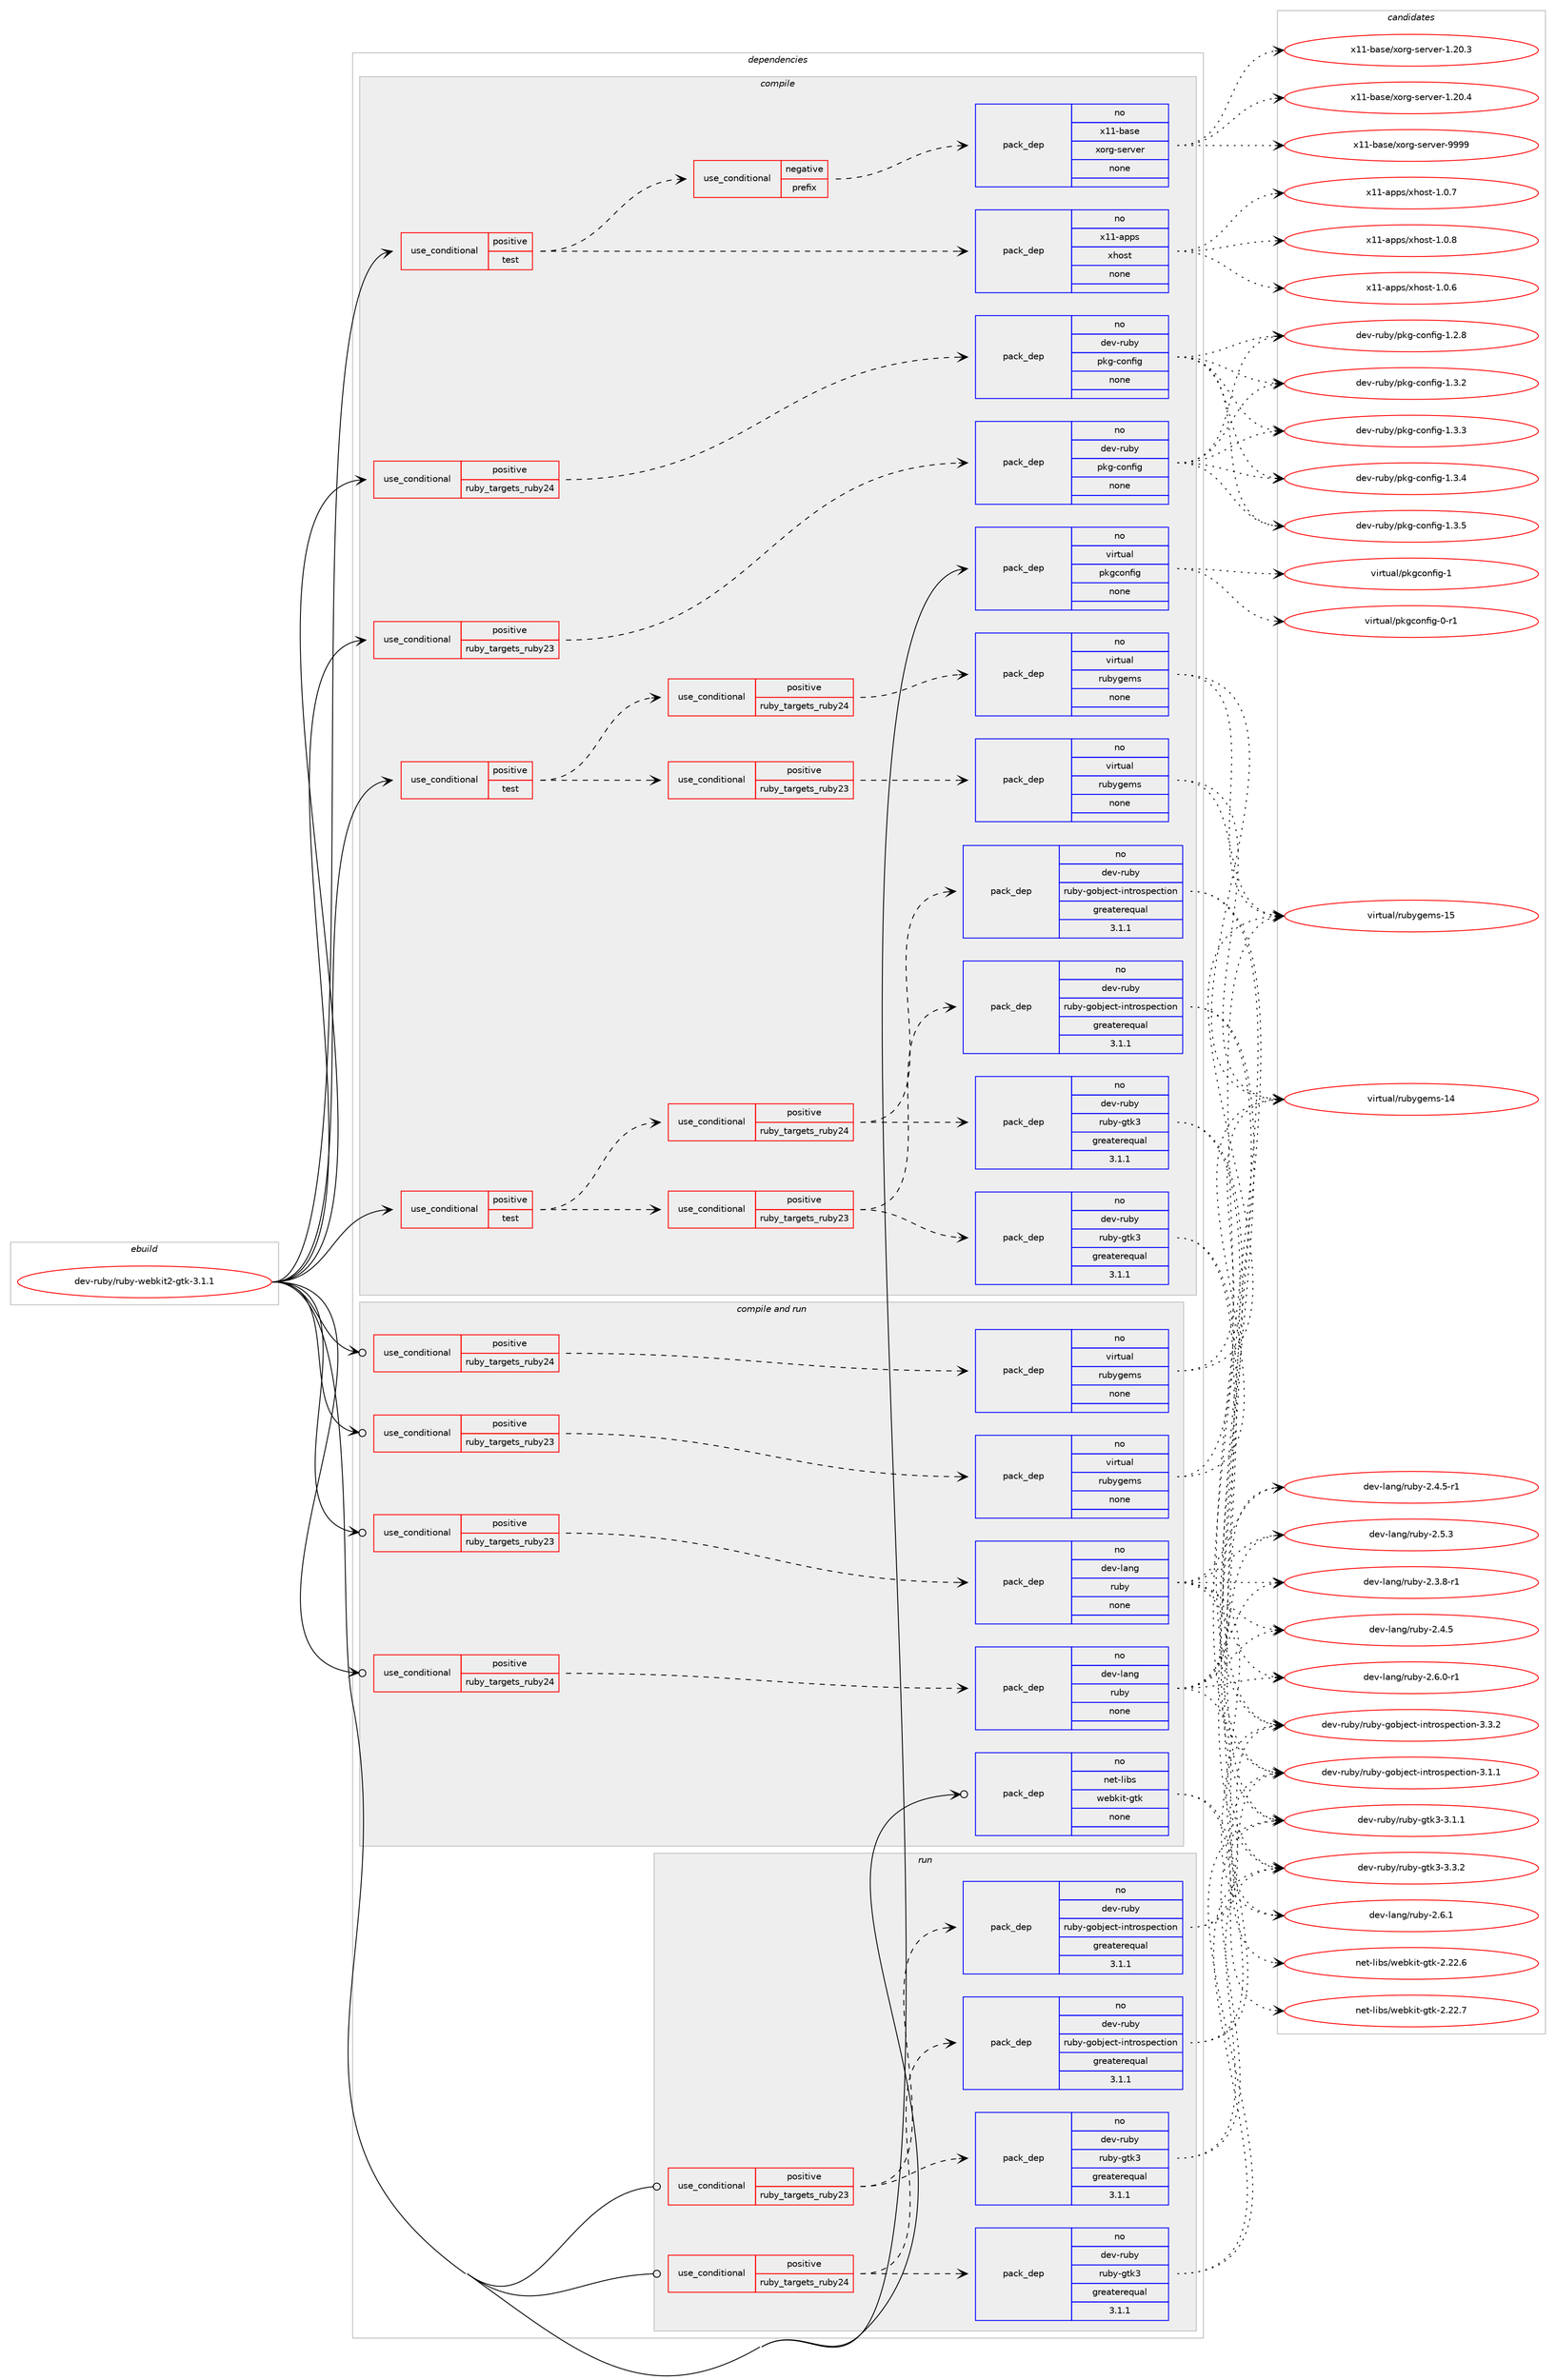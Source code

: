 digraph prolog {

# *************
# Graph options
# *************

newrank=true;
concentrate=true;
compound=true;
graph [rankdir=LR,fontname=Helvetica,fontsize=10,ranksep=1.5];#, ranksep=2.5, nodesep=0.2];
edge  [arrowhead=vee];
node  [fontname=Helvetica,fontsize=10];

# **********
# The ebuild
# **********

subgraph cluster_leftcol {
color=gray;
rank=same;
label=<<i>ebuild</i>>;
id [label="dev-ruby/ruby-webkit2-gtk-3.1.1", color=red, width=4, href="../dev-ruby/ruby-webkit2-gtk-3.1.1.svg"];
}

# ****************
# The dependencies
# ****************

subgraph cluster_midcol {
color=gray;
label=<<i>dependencies</i>>;
subgraph cluster_compile {
fillcolor="#eeeeee";
style=filled;
label=<<i>compile</i>>;
subgraph cond416274 {
dependency1525556 [label=<<TABLE BORDER="0" CELLBORDER="1" CELLSPACING="0" CELLPADDING="4"><TR><TD ROWSPAN="3" CELLPADDING="10">use_conditional</TD></TR><TR><TD>positive</TD></TR><TR><TD>ruby_targets_ruby23</TD></TR></TABLE>>, shape=none, color=red];
subgraph pack1085776 {
dependency1525557 [label=<<TABLE BORDER="0" CELLBORDER="1" CELLSPACING="0" CELLPADDING="4" WIDTH="220"><TR><TD ROWSPAN="6" CELLPADDING="30">pack_dep</TD></TR><TR><TD WIDTH="110">no</TD></TR><TR><TD>dev-ruby</TD></TR><TR><TD>pkg-config</TD></TR><TR><TD>none</TD></TR><TR><TD></TD></TR></TABLE>>, shape=none, color=blue];
}
dependency1525556:e -> dependency1525557:w [weight=20,style="dashed",arrowhead="vee"];
}
id:e -> dependency1525556:w [weight=20,style="solid",arrowhead="vee"];
subgraph cond416275 {
dependency1525558 [label=<<TABLE BORDER="0" CELLBORDER="1" CELLSPACING="0" CELLPADDING="4"><TR><TD ROWSPAN="3" CELLPADDING="10">use_conditional</TD></TR><TR><TD>positive</TD></TR><TR><TD>ruby_targets_ruby24</TD></TR></TABLE>>, shape=none, color=red];
subgraph pack1085777 {
dependency1525559 [label=<<TABLE BORDER="0" CELLBORDER="1" CELLSPACING="0" CELLPADDING="4" WIDTH="220"><TR><TD ROWSPAN="6" CELLPADDING="30">pack_dep</TD></TR><TR><TD WIDTH="110">no</TD></TR><TR><TD>dev-ruby</TD></TR><TR><TD>pkg-config</TD></TR><TR><TD>none</TD></TR><TR><TD></TD></TR></TABLE>>, shape=none, color=blue];
}
dependency1525558:e -> dependency1525559:w [weight=20,style="dashed",arrowhead="vee"];
}
id:e -> dependency1525558:w [weight=20,style="solid",arrowhead="vee"];
subgraph cond416276 {
dependency1525560 [label=<<TABLE BORDER="0" CELLBORDER="1" CELLSPACING="0" CELLPADDING="4"><TR><TD ROWSPAN="3" CELLPADDING="10">use_conditional</TD></TR><TR><TD>positive</TD></TR><TR><TD>test</TD></TR></TABLE>>, shape=none, color=red];
subgraph cond416277 {
dependency1525561 [label=<<TABLE BORDER="0" CELLBORDER="1" CELLSPACING="0" CELLPADDING="4"><TR><TD ROWSPAN="3" CELLPADDING="10">use_conditional</TD></TR><TR><TD>negative</TD></TR><TR><TD>prefix</TD></TR></TABLE>>, shape=none, color=red];
subgraph pack1085778 {
dependency1525562 [label=<<TABLE BORDER="0" CELLBORDER="1" CELLSPACING="0" CELLPADDING="4" WIDTH="220"><TR><TD ROWSPAN="6" CELLPADDING="30">pack_dep</TD></TR><TR><TD WIDTH="110">no</TD></TR><TR><TD>x11-base</TD></TR><TR><TD>xorg-server</TD></TR><TR><TD>none</TD></TR><TR><TD></TD></TR></TABLE>>, shape=none, color=blue];
}
dependency1525561:e -> dependency1525562:w [weight=20,style="dashed",arrowhead="vee"];
}
dependency1525560:e -> dependency1525561:w [weight=20,style="dashed",arrowhead="vee"];
subgraph pack1085779 {
dependency1525563 [label=<<TABLE BORDER="0" CELLBORDER="1" CELLSPACING="0" CELLPADDING="4" WIDTH="220"><TR><TD ROWSPAN="6" CELLPADDING="30">pack_dep</TD></TR><TR><TD WIDTH="110">no</TD></TR><TR><TD>x11-apps</TD></TR><TR><TD>xhost</TD></TR><TR><TD>none</TD></TR><TR><TD></TD></TR></TABLE>>, shape=none, color=blue];
}
dependency1525560:e -> dependency1525563:w [weight=20,style="dashed",arrowhead="vee"];
}
id:e -> dependency1525560:w [weight=20,style="solid",arrowhead="vee"];
subgraph cond416278 {
dependency1525564 [label=<<TABLE BORDER="0" CELLBORDER="1" CELLSPACING="0" CELLPADDING="4"><TR><TD ROWSPAN="3" CELLPADDING="10">use_conditional</TD></TR><TR><TD>positive</TD></TR><TR><TD>test</TD></TR></TABLE>>, shape=none, color=red];
subgraph cond416279 {
dependency1525565 [label=<<TABLE BORDER="0" CELLBORDER="1" CELLSPACING="0" CELLPADDING="4"><TR><TD ROWSPAN="3" CELLPADDING="10">use_conditional</TD></TR><TR><TD>positive</TD></TR><TR><TD>ruby_targets_ruby23</TD></TR></TABLE>>, shape=none, color=red];
subgraph pack1085780 {
dependency1525566 [label=<<TABLE BORDER="0" CELLBORDER="1" CELLSPACING="0" CELLPADDING="4" WIDTH="220"><TR><TD ROWSPAN="6" CELLPADDING="30">pack_dep</TD></TR><TR><TD WIDTH="110">no</TD></TR><TR><TD>dev-ruby</TD></TR><TR><TD>ruby-gobject-introspection</TD></TR><TR><TD>greaterequal</TD></TR><TR><TD>3.1.1</TD></TR></TABLE>>, shape=none, color=blue];
}
dependency1525565:e -> dependency1525566:w [weight=20,style="dashed",arrowhead="vee"];
subgraph pack1085781 {
dependency1525567 [label=<<TABLE BORDER="0" CELLBORDER="1" CELLSPACING="0" CELLPADDING="4" WIDTH="220"><TR><TD ROWSPAN="6" CELLPADDING="30">pack_dep</TD></TR><TR><TD WIDTH="110">no</TD></TR><TR><TD>dev-ruby</TD></TR><TR><TD>ruby-gtk3</TD></TR><TR><TD>greaterequal</TD></TR><TR><TD>3.1.1</TD></TR></TABLE>>, shape=none, color=blue];
}
dependency1525565:e -> dependency1525567:w [weight=20,style="dashed",arrowhead="vee"];
}
dependency1525564:e -> dependency1525565:w [weight=20,style="dashed",arrowhead="vee"];
subgraph cond416280 {
dependency1525568 [label=<<TABLE BORDER="0" CELLBORDER="1" CELLSPACING="0" CELLPADDING="4"><TR><TD ROWSPAN="3" CELLPADDING="10">use_conditional</TD></TR><TR><TD>positive</TD></TR><TR><TD>ruby_targets_ruby24</TD></TR></TABLE>>, shape=none, color=red];
subgraph pack1085782 {
dependency1525569 [label=<<TABLE BORDER="0" CELLBORDER="1" CELLSPACING="0" CELLPADDING="4" WIDTH="220"><TR><TD ROWSPAN="6" CELLPADDING="30">pack_dep</TD></TR><TR><TD WIDTH="110">no</TD></TR><TR><TD>dev-ruby</TD></TR><TR><TD>ruby-gobject-introspection</TD></TR><TR><TD>greaterequal</TD></TR><TR><TD>3.1.1</TD></TR></TABLE>>, shape=none, color=blue];
}
dependency1525568:e -> dependency1525569:w [weight=20,style="dashed",arrowhead="vee"];
subgraph pack1085783 {
dependency1525570 [label=<<TABLE BORDER="0" CELLBORDER="1" CELLSPACING="0" CELLPADDING="4" WIDTH="220"><TR><TD ROWSPAN="6" CELLPADDING="30">pack_dep</TD></TR><TR><TD WIDTH="110">no</TD></TR><TR><TD>dev-ruby</TD></TR><TR><TD>ruby-gtk3</TD></TR><TR><TD>greaterequal</TD></TR><TR><TD>3.1.1</TD></TR></TABLE>>, shape=none, color=blue];
}
dependency1525568:e -> dependency1525570:w [weight=20,style="dashed",arrowhead="vee"];
}
dependency1525564:e -> dependency1525568:w [weight=20,style="dashed",arrowhead="vee"];
}
id:e -> dependency1525564:w [weight=20,style="solid",arrowhead="vee"];
subgraph cond416281 {
dependency1525571 [label=<<TABLE BORDER="0" CELLBORDER="1" CELLSPACING="0" CELLPADDING="4"><TR><TD ROWSPAN="3" CELLPADDING="10">use_conditional</TD></TR><TR><TD>positive</TD></TR><TR><TD>test</TD></TR></TABLE>>, shape=none, color=red];
subgraph cond416282 {
dependency1525572 [label=<<TABLE BORDER="0" CELLBORDER="1" CELLSPACING="0" CELLPADDING="4"><TR><TD ROWSPAN="3" CELLPADDING="10">use_conditional</TD></TR><TR><TD>positive</TD></TR><TR><TD>ruby_targets_ruby23</TD></TR></TABLE>>, shape=none, color=red];
subgraph pack1085784 {
dependency1525573 [label=<<TABLE BORDER="0" CELLBORDER="1" CELLSPACING="0" CELLPADDING="4" WIDTH="220"><TR><TD ROWSPAN="6" CELLPADDING="30">pack_dep</TD></TR><TR><TD WIDTH="110">no</TD></TR><TR><TD>virtual</TD></TR><TR><TD>rubygems</TD></TR><TR><TD>none</TD></TR><TR><TD></TD></TR></TABLE>>, shape=none, color=blue];
}
dependency1525572:e -> dependency1525573:w [weight=20,style="dashed",arrowhead="vee"];
}
dependency1525571:e -> dependency1525572:w [weight=20,style="dashed",arrowhead="vee"];
subgraph cond416283 {
dependency1525574 [label=<<TABLE BORDER="0" CELLBORDER="1" CELLSPACING="0" CELLPADDING="4"><TR><TD ROWSPAN="3" CELLPADDING="10">use_conditional</TD></TR><TR><TD>positive</TD></TR><TR><TD>ruby_targets_ruby24</TD></TR></TABLE>>, shape=none, color=red];
subgraph pack1085785 {
dependency1525575 [label=<<TABLE BORDER="0" CELLBORDER="1" CELLSPACING="0" CELLPADDING="4" WIDTH="220"><TR><TD ROWSPAN="6" CELLPADDING="30">pack_dep</TD></TR><TR><TD WIDTH="110">no</TD></TR><TR><TD>virtual</TD></TR><TR><TD>rubygems</TD></TR><TR><TD>none</TD></TR><TR><TD></TD></TR></TABLE>>, shape=none, color=blue];
}
dependency1525574:e -> dependency1525575:w [weight=20,style="dashed",arrowhead="vee"];
}
dependency1525571:e -> dependency1525574:w [weight=20,style="dashed",arrowhead="vee"];
}
id:e -> dependency1525571:w [weight=20,style="solid",arrowhead="vee"];
subgraph pack1085786 {
dependency1525576 [label=<<TABLE BORDER="0" CELLBORDER="1" CELLSPACING="0" CELLPADDING="4" WIDTH="220"><TR><TD ROWSPAN="6" CELLPADDING="30">pack_dep</TD></TR><TR><TD WIDTH="110">no</TD></TR><TR><TD>virtual</TD></TR><TR><TD>pkgconfig</TD></TR><TR><TD>none</TD></TR><TR><TD></TD></TR></TABLE>>, shape=none, color=blue];
}
id:e -> dependency1525576:w [weight=20,style="solid",arrowhead="vee"];
}
subgraph cluster_compileandrun {
fillcolor="#eeeeee";
style=filled;
label=<<i>compile and run</i>>;
subgraph cond416284 {
dependency1525577 [label=<<TABLE BORDER="0" CELLBORDER="1" CELLSPACING="0" CELLPADDING="4"><TR><TD ROWSPAN="3" CELLPADDING="10">use_conditional</TD></TR><TR><TD>positive</TD></TR><TR><TD>ruby_targets_ruby23</TD></TR></TABLE>>, shape=none, color=red];
subgraph pack1085787 {
dependency1525578 [label=<<TABLE BORDER="0" CELLBORDER="1" CELLSPACING="0" CELLPADDING="4" WIDTH="220"><TR><TD ROWSPAN="6" CELLPADDING="30">pack_dep</TD></TR><TR><TD WIDTH="110">no</TD></TR><TR><TD>dev-lang</TD></TR><TR><TD>ruby</TD></TR><TR><TD>none</TD></TR><TR><TD></TD></TR></TABLE>>, shape=none, color=blue];
}
dependency1525577:e -> dependency1525578:w [weight=20,style="dashed",arrowhead="vee"];
}
id:e -> dependency1525577:w [weight=20,style="solid",arrowhead="odotvee"];
subgraph cond416285 {
dependency1525579 [label=<<TABLE BORDER="0" CELLBORDER="1" CELLSPACING="0" CELLPADDING="4"><TR><TD ROWSPAN="3" CELLPADDING="10">use_conditional</TD></TR><TR><TD>positive</TD></TR><TR><TD>ruby_targets_ruby23</TD></TR></TABLE>>, shape=none, color=red];
subgraph pack1085788 {
dependency1525580 [label=<<TABLE BORDER="0" CELLBORDER="1" CELLSPACING="0" CELLPADDING="4" WIDTH="220"><TR><TD ROWSPAN="6" CELLPADDING="30">pack_dep</TD></TR><TR><TD WIDTH="110">no</TD></TR><TR><TD>virtual</TD></TR><TR><TD>rubygems</TD></TR><TR><TD>none</TD></TR><TR><TD></TD></TR></TABLE>>, shape=none, color=blue];
}
dependency1525579:e -> dependency1525580:w [weight=20,style="dashed",arrowhead="vee"];
}
id:e -> dependency1525579:w [weight=20,style="solid",arrowhead="odotvee"];
subgraph cond416286 {
dependency1525581 [label=<<TABLE BORDER="0" CELLBORDER="1" CELLSPACING="0" CELLPADDING="4"><TR><TD ROWSPAN="3" CELLPADDING="10">use_conditional</TD></TR><TR><TD>positive</TD></TR><TR><TD>ruby_targets_ruby24</TD></TR></TABLE>>, shape=none, color=red];
subgraph pack1085789 {
dependency1525582 [label=<<TABLE BORDER="0" CELLBORDER="1" CELLSPACING="0" CELLPADDING="4" WIDTH="220"><TR><TD ROWSPAN="6" CELLPADDING="30">pack_dep</TD></TR><TR><TD WIDTH="110">no</TD></TR><TR><TD>dev-lang</TD></TR><TR><TD>ruby</TD></TR><TR><TD>none</TD></TR><TR><TD></TD></TR></TABLE>>, shape=none, color=blue];
}
dependency1525581:e -> dependency1525582:w [weight=20,style="dashed",arrowhead="vee"];
}
id:e -> dependency1525581:w [weight=20,style="solid",arrowhead="odotvee"];
subgraph cond416287 {
dependency1525583 [label=<<TABLE BORDER="0" CELLBORDER="1" CELLSPACING="0" CELLPADDING="4"><TR><TD ROWSPAN="3" CELLPADDING="10">use_conditional</TD></TR><TR><TD>positive</TD></TR><TR><TD>ruby_targets_ruby24</TD></TR></TABLE>>, shape=none, color=red];
subgraph pack1085790 {
dependency1525584 [label=<<TABLE BORDER="0" CELLBORDER="1" CELLSPACING="0" CELLPADDING="4" WIDTH="220"><TR><TD ROWSPAN="6" CELLPADDING="30">pack_dep</TD></TR><TR><TD WIDTH="110">no</TD></TR><TR><TD>virtual</TD></TR><TR><TD>rubygems</TD></TR><TR><TD>none</TD></TR><TR><TD></TD></TR></TABLE>>, shape=none, color=blue];
}
dependency1525583:e -> dependency1525584:w [weight=20,style="dashed",arrowhead="vee"];
}
id:e -> dependency1525583:w [weight=20,style="solid",arrowhead="odotvee"];
subgraph pack1085791 {
dependency1525585 [label=<<TABLE BORDER="0" CELLBORDER="1" CELLSPACING="0" CELLPADDING="4" WIDTH="220"><TR><TD ROWSPAN="6" CELLPADDING="30">pack_dep</TD></TR><TR><TD WIDTH="110">no</TD></TR><TR><TD>net-libs</TD></TR><TR><TD>webkit-gtk</TD></TR><TR><TD>none</TD></TR><TR><TD></TD></TR></TABLE>>, shape=none, color=blue];
}
id:e -> dependency1525585:w [weight=20,style="solid",arrowhead="odotvee"];
}
subgraph cluster_run {
fillcolor="#eeeeee";
style=filled;
label=<<i>run</i>>;
subgraph cond416288 {
dependency1525586 [label=<<TABLE BORDER="0" CELLBORDER="1" CELLSPACING="0" CELLPADDING="4"><TR><TD ROWSPAN="3" CELLPADDING="10">use_conditional</TD></TR><TR><TD>positive</TD></TR><TR><TD>ruby_targets_ruby23</TD></TR></TABLE>>, shape=none, color=red];
subgraph pack1085792 {
dependency1525587 [label=<<TABLE BORDER="0" CELLBORDER="1" CELLSPACING="0" CELLPADDING="4" WIDTH="220"><TR><TD ROWSPAN="6" CELLPADDING="30">pack_dep</TD></TR><TR><TD WIDTH="110">no</TD></TR><TR><TD>dev-ruby</TD></TR><TR><TD>ruby-gobject-introspection</TD></TR><TR><TD>greaterequal</TD></TR><TR><TD>3.1.1</TD></TR></TABLE>>, shape=none, color=blue];
}
dependency1525586:e -> dependency1525587:w [weight=20,style="dashed",arrowhead="vee"];
subgraph pack1085793 {
dependency1525588 [label=<<TABLE BORDER="0" CELLBORDER="1" CELLSPACING="0" CELLPADDING="4" WIDTH="220"><TR><TD ROWSPAN="6" CELLPADDING="30">pack_dep</TD></TR><TR><TD WIDTH="110">no</TD></TR><TR><TD>dev-ruby</TD></TR><TR><TD>ruby-gtk3</TD></TR><TR><TD>greaterequal</TD></TR><TR><TD>3.1.1</TD></TR></TABLE>>, shape=none, color=blue];
}
dependency1525586:e -> dependency1525588:w [weight=20,style="dashed",arrowhead="vee"];
}
id:e -> dependency1525586:w [weight=20,style="solid",arrowhead="odot"];
subgraph cond416289 {
dependency1525589 [label=<<TABLE BORDER="0" CELLBORDER="1" CELLSPACING="0" CELLPADDING="4"><TR><TD ROWSPAN="3" CELLPADDING="10">use_conditional</TD></TR><TR><TD>positive</TD></TR><TR><TD>ruby_targets_ruby24</TD></TR></TABLE>>, shape=none, color=red];
subgraph pack1085794 {
dependency1525590 [label=<<TABLE BORDER="0" CELLBORDER="1" CELLSPACING="0" CELLPADDING="4" WIDTH="220"><TR><TD ROWSPAN="6" CELLPADDING="30">pack_dep</TD></TR><TR><TD WIDTH="110">no</TD></TR><TR><TD>dev-ruby</TD></TR><TR><TD>ruby-gobject-introspection</TD></TR><TR><TD>greaterequal</TD></TR><TR><TD>3.1.1</TD></TR></TABLE>>, shape=none, color=blue];
}
dependency1525589:e -> dependency1525590:w [weight=20,style="dashed",arrowhead="vee"];
subgraph pack1085795 {
dependency1525591 [label=<<TABLE BORDER="0" CELLBORDER="1" CELLSPACING="0" CELLPADDING="4" WIDTH="220"><TR><TD ROWSPAN="6" CELLPADDING="30">pack_dep</TD></TR><TR><TD WIDTH="110">no</TD></TR><TR><TD>dev-ruby</TD></TR><TR><TD>ruby-gtk3</TD></TR><TR><TD>greaterequal</TD></TR><TR><TD>3.1.1</TD></TR></TABLE>>, shape=none, color=blue];
}
dependency1525589:e -> dependency1525591:w [weight=20,style="dashed",arrowhead="vee"];
}
id:e -> dependency1525589:w [weight=20,style="solid",arrowhead="odot"];
}
}

# **************
# The candidates
# **************

subgraph cluster_choices {
rank=same;
color=gray;
label=<<i>candidates</i>>;

subgraph choice1085776 {
color=black;
nodesep=1;
choice1001011184511411798121471121071034599111110102105103454946504656 [label="dev-ruby/pkg-config-1.2.8", color=red, width=4,href="../dev-ruby/pkg-config-1.2.8.svg"];
choice1001011184511411798121471121071034599111110102105103454946514650 [label="dev-ruby/pkg-config-1.3.2", color=red, width=4,href="../dev-ruby/pkg-config-1.3.2.svg"];
choice1001011184511411798121471121071034599111110102105103454946514651 [label="dev-ruby/pkg-config-1.3.3", color=red, width=4,href="../dev-ruby/pkg-config-1.3.3.svg"];
choice1001011184511411798121471121071034599111110102105103454946514652 [label="dev-ruby/pkg-config-1.3.4", color=red, width=4,href="../dev-ruby/pkg-config-1.3.4.svg"];
choice1001011184511411798121471121071034599111110102105103454946514653 [label="dev-ruby/pkg-config-1.3.5", color=red, width=4,href="../dev-ruby/pkg-config-1.3.5.svg"];
dependency1525557:e -> choice1001011184511411798121471121071034599111110102105103454946504656:w [style=dotted,weight="100"];
dependency1525557:e -> choice1001011184511411798121471121071034599111110102105103454946514650:w [style=dotted,weight="100"];
dependency1525557:e -> choice1001011184511411798121471121071034599111110102105103454946514651:w [style=dotted,weight="100"];
dependency1525557:e -> choice1001011184511411798121471121071034599111110102105103454946514652:w [style=dotted,weight="100"];
dependency1525557:e -> choice1001011184511411798121471121071034599111110102105103454946514653:w [style=dotted,weight="100"];
}
subgraph choice1085777 {
color=black;
nodesep=1;
choice1001011184511411798121471121071034599111110102105103454946504656 [label="dev-ruby/pkg-config-1.2.8", color=red, width=4,href="../dev-ruby/pkg-config-1.2.8.svg"];
choice1001011184511411798121471121071034599111110102105103454946514650 [label="dev-ruby/pkg-config-1.3.2", color=red, width=4,href="../dev-ruby/pkg-config-1.3.2.svg"];
choice1001011184511411798121471121071034599111110102105103454946514651 [label="dev-ruby/pkg-config-1.3.3", color=red, width=4,href="../dev-ruby/pkg-config-1.3.3.svg"];
choice1001011184511411798121471121071034599111110102105103454946514652 [label="dev-ruby/pkg-config-1.3.4", color=red, width=4,href="../dev-ruby/pkg-config-1.3.4.svg"];
choice1001011184511411798121471121071034599111110102105103454946514653 [label="dev-ruby/pkg-config-1.3.5", color=red, width=4,href="../dev-ruby/pkg-config-1.3.5.svg"];
dependency1525559:e -> choice1001011184511411798121471121071034599111110102105103454946504656:w [style=dotted,weight="100"];
dependency1525559:e -> choice1001011184511411798121471121071034599111110102105103454946514650:w [style=dotted,weight="100"];
dependency1525559:e -> choice1001011184511411798121471121071034599111110102105103454946514651:w [style=dotted,weight="100"];
dependency1525559:e -> choice1001011184511411798121471121071034599111110102105103454946514652:w [style=dotted,weight="100"];
dependency1525559:e -> choice1001011184511411798121471121071034599111110102105103454946514653:w [style=dotted,weight="100"];
}
subgraph choice1085778 {
color=black;
nodesep=1;
choice1204949459897115101471201111141034511510111411810111445494650484651 [label="x11-base/xorg-server-1.20.3", color=red, width=4,href="../x11-base/xorg-server-1.20.3.svg"];
choice1204949459897115101471201111141034511510111411810111445494650484652 [label="x11-base/xorg-server-1.20.4", color=red, width=4,href="../x11-base/xorg-server-1.20.4.svg"];
choice120494945989711510147120111114103451151011141181011144557575757 [label="x11-base/xorg-server-9999", color=red, width=4,href="../x11-base/xorg-server-9999.svg"];
dependency1525562:e -> choice1204949459897115101471201111141034511510111411810111445494650484651:w [style=dotted,weight="100"];
dependency1525562:e -> choice1204949459897115101471201111141034511510111411810111445494650484652:w [style=dotted,weight="100"];
dependency1525562:e -> choice120494945989711510147120111114103451151011141181011144557575757:w [style=dotted,weight="100"];
}
subgraph choice1085779 {
color=black;
nodesep=1;
choice1204949459711211211547120104111115116454946484654 [label="x11-apps/xhost-1.0.6", color=red, width=4,href="../x11-apps/xhost-1.0.6.svg"];
choice1204949459711211211547120104111115116454946484655 [label="x11-apps/xhost-1.0.7", color=red, width=4,href="../x11-apps/xhost-1.0.7.svg"];
choice1204949459711211211547120104111115116454946484656 [label="x11-apps/xhost-1.0.8", color=red, width=4,href="../x11-apps/xhost-1.0.8.svg"];
dependency1525563:e -> choice1204949459711211211547120104111115116454946484654:w [style=dotted,weight="100"];
dependency1525563:e -> choice1204949459711211211547120104111115116454946484655:w [style=dotted,weight="100"];
dependency1525563:e -> choice1204949459711211211547120104111115116454946484656:w [style=dotted,weight="100"];
}
subgraph choice1085780 {
color=black;
nodesep=1;
choice100101118451141179812147114117981214510311198106101991164510511011611411111511210199116105111110455146494649 [label="dev-ruby/ruby-gobject-introspection-3.1.1", color=red, width=4,href="../dev-ruby/ruby-gobject-introspection-3.1.1.svg"];
choice100101118451141179812147114117981214510311198106101991164510511011611411111511210199116105111110455146514650 [label="dev-ruby/ruby-gobject-introspection-3.3.2", color=red, width=4,href="../dev-ruby/ruby-gobject-introspection-3.3.2.svg"];
dependency1525566:e -> choice100101118451141179812147114117981214510311198106101991164510511011611411111511210199116105111110455146494649:w [style=dotted,weight="100"];
dependency1525566:e -> choice100101118451141179812147114117981214510311198106101991164510511011611411111511210199116105111110455146514650:w [style=dotted,weight="100"];
}
subgraph choice1085781 {
color=black;
nodesep=1;
choice100101118451141179812147114117981214510311610751455146494649 [label="dev-ruby/ruby-gtk3-3.1.1", color=red, width=4,href="../dev-ruby/ruby-gtk3-3.1.1.svg"];
choice100101118451141179812147114117981214510311610751455146514650 [label="dev-ruby/ruby-gtk3-3.3.2", color=red, width=4,href="../dev-ruby/ruby-gtk3-3.3.2.svg"];
dependency1525567:e -> choice100101118451141179812147114117981214510311610751455146494649:w [style=dotted,weight="100"];
dependency1525567:e -> choice100101118451141179812147114117981214510311610751455146514650:w [style=dotted,weight="100"];
}
subgraph choice1085782 {
color=black;
nodesep=1;
choice100101118451141179812147114117981214510311198106101991164510511011611411111511210199116105111110455146494649 [label="dev-ruby/ruby-gobject-introspection-3.1.1", color=red, width=4,href="../dev-ruby/ruby-gobject-introspection-3.1.1.svg"];
choice100101118451141179812147114117981214510311198106101991164510511011611411111511210199116105111110455146514650 [label="dev-ruby/ruby-gobject-introspection-3.3.2", color=red, width=4,href="../dev-ruby/ruby-gobject-introspection-3.3.2.svg"];
dependency1525569:e -> choice100101118451141179812147114117981214510311198106101991164510511011611411111511210199116105111110455146494649:w [style=dotted,weight="100"];
dependency1525569:e -> choice100101118451141179812147114117981214510311198106101991164510511011611411111511210199116105111110455146514650:w [style=dotted,weight="100"];
}
subgraph choice1085783 {
color=black;
nodesep=1;
choice100101118451141179812147114117981214510311610751455146494649 [label="dev-ruby/ruby-gtk3-3.1.1", color=red, width=4,href="../dev-ruby/ruby-gtk3-3.1.1.svg"];
choice100101118451141179812147114117981214510311610751455146514650 [label="dev-ruby/ruby-gtk3-3.3.2", color=red, width=4,href="../dev-ruby/ruby-gtk3-3.3.2.svg"];
dependency1525570:e -> choice100101118451141179812147114117981214510311610751455146494649:w [style=dotted,weight="100"];
dependency1525570:e -> choice100101118451141179812147114117981214510311610751455146514650:w [style=dotted,weight="100"];
}
subgraph choice1085784 {
color=black;
nodesep=1;
choice118105114116117971084711411798121103101109115454952 [label="virtual/rubygems-14", color=red, width=4,href="../virtual/rubygems-14.svg"];
choice118105114116117971084711411798121103101109115454953 [label="virtual/rubygems-15", color=red, width=4,href="../virtual/rubygems-15.svg"];
dependency1525573:e -> choice118105114116117971084711411798121103101109115454952:w [style=dotted,weight="100"];
dependency1525573:e -> choice118105114116117971084711411798121103101109115454953:w [style=dotted,weight="100"];
}
subgraph choice1085785 {
color=black;
nodesep=1;
choice118105114116117971084711411798121103101109115454952 [label="virtual/rubygems-14", color=red, width=4,href="../virtual/rubygems-14.svg"];
choice118105114116117971084711411798121103101109115454953 [label="virtual/rubygems-15", color=red, width=4,href="../virtual/rubygems-15.svg"];
dependency1525575:e -> choice118105114116117971084711411798121103101109115454952:w [style=dotted,weight="100"];
dependency1525575:e -> choice118105114116117971084711411798121103101109115454953:w [style=dotted,weight="100"];
}
subgraph choice1085786 {
color=black;
nodesep=1;
choice11810511411611797108471121071039911111010210510345484511449 [label="virtual/pkgconfig-0-r1", color=red, width=4,href="../virtual/pkgconfig-0-r1.svg"];
choice1181051141161179710847112107103991111101021051034549 [label="virtual/pkgconfig-1", color=red, width=4,href="../virtual/pkgconfig-1.svg"];
dependency1525576:e -> choice11810511411611797108471121071039911111010210510345484511449:w [style=dotted,weight="100"];
dependency1525576:e -> choice1181051141161179710847112107103991111101021051034549:w [style=dotted,weight="100"];
}
subgraph choice1085787 {
color=black;
nodesep=1;
choice100101118451089711010347114117981214550465146564511449 [label="dev-lang/ruby-2.3.8-r1", color=red, width=4,href="../dev-lang/ruby-2.3.8-r1.svg"];
choice10010111845108971101034711411798121455046524653 [label="dev-lang/ruby-2.4.5", color=red, width=4,href="../dev-lang/ruby-2.4.5.svg"];
choice100101118451089711010347114117981214550465246534511449 [label="dev-lang/ruby-2.4.5-r1", color=red, width=4,href="../dev-lang/ruby-2.4.5-r1.svg"];
choice10010111845108971101034711411798121455046534651 [label="dev-lang/ruby-2.5.3", color=red, width=4,href="../dev-lang/ruby-2.5.3.svg"];
choice100101118451089711010347114117981214550465446484511449 [label="dev-lang/ruby-2.6.0-r1", color=red, width=4,href="../dev-lang/ruby-2.6.0-r1.svg"];
choice10010111845108971101034711411798121455046544649 [label="dev-lang/ruby-2.6.1", color=red, width=4,href="../dev-lang/ruby-2.6.1.svg"];
dependency1525578:e -> choice100101118451089711010347114117981214550465146564511449:w [style=dotted,weight="100"];
dependency1525578:e -> choice10010111845108971101034711411798121455046524653:w [style=dotted,weight="100"];
dependency1525578:e -> choice100101118451089711010347114117981214550465246534511449:w [style=dotted,weight="100"];
dependency1525578:e -> choice10010111845108971101034711411798121455046534651:w [style=dotted,weight="100"];
dependency1525578:e -> choice100101118451089711010347114117981214550465446484511449:w [style=dotted,weight="100"];
dependency1525578:e -> choice10010111845108971101034711411798121455046544649:w [style=dotted,weight="100"];
}
subgraph choice1085788 {
color=black;
nodesep=1;
choice118105114116117971084711411798121103101109115454952 [label="virtual/rubygems-14", color=red, width=4,href="../virtual/rubygems-14.svg"];
choice118105114116117971084711411798121103101109115454953 [label="virtual/rubygems-15", color=red, width=4,href="../virtual/rubygems-15.svg"];
dependency1525580:e -> choice118105114116117971084711411798121103101109115454952:w [style=dotted,weight="100"];
dependency1525580:e -> choice118105114116117971084711411798121103101109115454953:w [style=dotted,weight="100"];
}
subgraph choice1085789 {
color=black;
nodesep=1;
choice100101118451089711010347114117981214550465146564511449 [label="dev-lang/ruby-2.3.8-r1", color=red, width=4,href="../dev-lang/ruby-2.3.8-r1.svg"];
choice10010111845108971101034711411798121455046524653 [label="dev-lang/ruby-2.4.5", color=red, width=4,href="../dev-lang/ruby-2.4.5.svg"];
choice100101118451089711010347114117981214550465246534511449 [label="dev-lang/ruby-2.4.5-r1", color=red, width=4,href="../dev-lang/ruby-2.4.5-r1.svg"];
choice10010111845108971101034711411798121455046534651 [label="dev-lang/ruby-2.5.3", color=red, width=4,href="../dev-lang/ruby-2.5.3.svg"];
choice100101118451089711010347114117981214550465446484511449 [label="dev-lang/ruby-2.6.0-r1", color=red, width=4,href="../dev-lang/ruby-2.6.0-r1.svg"];
choice10010111845108971101034711411798121455046544649 [label="dev-lang/ruby-2.6.1", color=red, width=4,href="../dev-lang/ruby-2.6.1.svg"];
dependency1525582:e -> choice100101118451089711010347114117981214550465146564511449:w [style=dotted,weight="100"];
dependency1525582:e -> choice10010111845108971101034711411798121455046524653:w [style=dotted,weight="100"];
dependency1525582:e -> choice100101118451089711010347114117981214550465246534511449:w [style=dotted,weight="100"];
dependency1525582:e -> choice10010111845108971101034711411798121455046534651:w [style=dotted,weight="100"];
dependency1525582:e -> choice100101118451089711010347114117981214550465446484511449:w [style=dotted,weight="100"];
dependency1525582:e -> choice10010111845108971101034711411798121455046544649:w [style=dotted,weight="100"];
}
subgraph choice1085790 {
color=black;
nodesep=1;
choice118105114116117971084711411798121103101109115454952 [label="virtual/rubygems-14", color=red, width=4,href="../virtual/rubygems-14.svg"];
choice118105114116117971084711411798121103101109115454953 [label="virtual/rubygems-15", color=red, width=4,href="../virtual/rubygems-15.svg"];
dependency1525584:e -> choice118105114116117971084711411798121103101109115454952:w [style=dotted,weight="100"];
dependency1525584:e -> choice118105114116117971084711411798121103101109115454953:w [style=dotted,weight="100"];
}
subgraph choice1085791 {
color=black;
nodesep=1;
choice110101116451081059811547119101981071051164510311610745504650504654 [label="net-libs/webkit-gtk-2.22.6", color=red, width=4,href="../net-libs/webkit-gtk-2.22.6.svg"];
choice110101116451081059811547119101981071051164510311610745504650504655 [label="net-libs/webkit-gtk-2.22.7", color=red, width=4,href="../net-libs/webkit-gtk-2.22.7.svg"];
dependency1525585:e -> choice110101116451081059811547119101981071051164510311610745504650504654:w [style=dotted,weight="100"];
dependency1525585:e -> choice110101116451081059811547119101981071051164510311610745504650504655:w [style=dotted,weight="100"];
}
subgraph choice1085792 {
color=black;
nodesep=1;
choice100101118451141179812147114117981214510311198106101991164510511011611411111511210199116105111110455146494649 [label="dev-ruby/ruby-gobject-introspection-3.1.1", color=red, width=4,href="../dev-ruby/ruby-gobject-introspection-3.1.1.svg"];
choice100101118451141179812147114117981214510311198106101991164510511011611411111511210199116105111110455146514650 [label="dev-ruby/ruby-gobject-introspection-3.3.2", color=red, width=4,href="../dev-ruby/ruby-gobject-introspection-3.3.2.svg"];
dependency1525587:e -> choice100101118451141179812147114117981214510311198106101991164510511011611411111511210199116105111110455146494649:w [style=dotted,weight="100"];
dependency1525587:e -> choice100101118451141179812147114117981214510311198106101991164510511011611411111511210199116105111110455146514650:w [style=dotted,weight="100"];
}
subgraph choice1085793 {
color=black;
nodesep=1;
choice100101118451141179812147114117981214510311610751455146494649 [label="dev-ruby/ruby-gtk3-3.1.1", color=red, width=4,href="../dev-ruby/ruby-gtk3-3.1.1.svg"];
choice100101118451141179812147114117981214510311610751455146514650 [label="dev-ruby/ruby-gtk3-3.3.2", color=red, width=4,href="../dev-ruby/ruby-gtk3-3.3.2.svg"];
dependency1525588:e -> choice100101118451141179812147114117981214510311610751455146494649:w [style=dotted,weight="100"];
dependency1525588:e -> choice100101118451141179812147114117981214510311610751455146514650:w [style=dotted,weight="100"];
}
subgraph choice1085794 {
color=black;
nodesep=1;
choice100101118451141179812147114117981214510311198106101991164510511011611411111511210199116105111110455146494649 [label="dev-ruby/ruby-gobject-introspection-3.1.1", color=red, width=4,href="../dev-ruby/ruby-gobject-introspection-3.1.1.svg"];
choice100101118451141179812147114117981214510311198106101991164510511011611411111511210199116105111110455146514650 [label="dev-ruby/ruby-gobject-introspection-3.3.2", color=red, width=4,href="../dev-ruby/ruby-gobject-introspection-3.3.2.svg"];
dependency1525590:e -> choice100101118451141179812147114117981214510311198106101991164510511011611411111511210199116105111110455146494649:w [style=dotted,weight="100"];
dependency1525590:e -> choice100101118451141179812147114117981214510311198106101991164510511011611411111511210199116105111110455146514650:w [style=dotted,weight="100"];
}
subgraph choice1085795 {
color=black;
nodesep=1;
choice100101118451141179812147114117981214510311610751455146494649 [label="dev-ruby/ruby-gtk3-3.1.1", color=red, width=4,href="../dev-ruby/ruby-gtk3-3.1.1.svg"];
choice100101118451141179812147114117981214510311610751455146514650 [label="dev-ruby/ruby-gtk3-3.3.2", color=red, width=4,href="../dev-ruby/ruby-gtk3-3.3.2.svg"];
dependency1525591:e -> choice100101118451141179812147114117981214510311610751455146494649:w [style=dotted,weight="100"];
dependency1525591:e -> choice100101118451141179812147114117981214510311610751455146514650:w [style=dotted,weight="100"];
}
}

}
